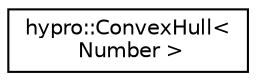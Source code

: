digraph "Graphical Class Hierarchy"
{
  edge [fontname="Helvetica",fontsize="10",labelfontname="Helvetica",labelfontsize="10"];
  node [fontname="Helvetica",fontsize="10",shape=record];
  rankdir="LR";
  Node0 [label="hypro::ConvexHull\<\l Number \>",height=0.2,width=0.4,color="black", fillcolor="white", style="filled",URL="$classhypro_1_1ConvexHull.html",tooltip="Class for convex hull computation. "];
}
